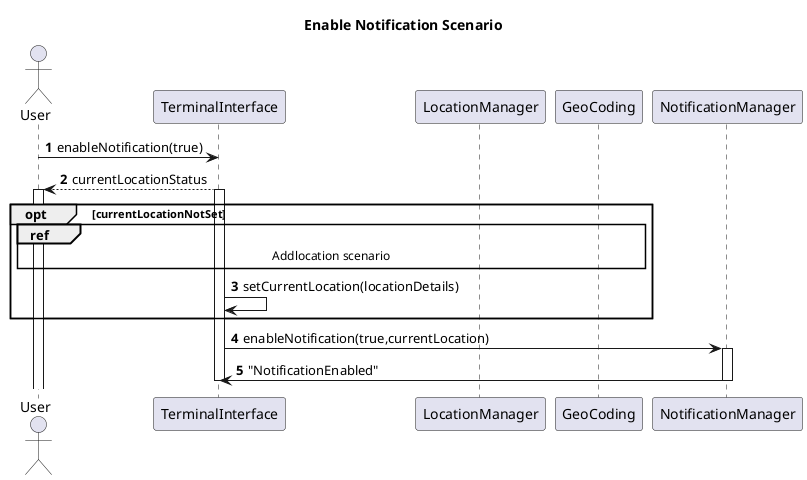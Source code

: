 @startuml
title Enable Notification Scenario
autonumber
actor User
participant TerminalInterface
participant LocationManager
participant GeoCoding
participant NotificationManager

User -> TerminalInterface: enableNotification(true)
TerminalInterface --> User: currentLocationStatus
activate User
activate TerminalInterface

opt currentLocationNotSet
   
   ref over User, TerminalInterface, LocationManager, GeoCoding
    Addlocation scenario
   end ref

    TerminalInterface -> TerminalInterface: setCurrentLocation(locationDetails)

end

TerminalInterface -> NotificationManager: enableNotification(true,currentLocation)
activate NotificationManager
NotificationManager -> TerminalInterface: "NotificationEnabled"
deactivate NotificationManager
deactivate TerminalInterface



